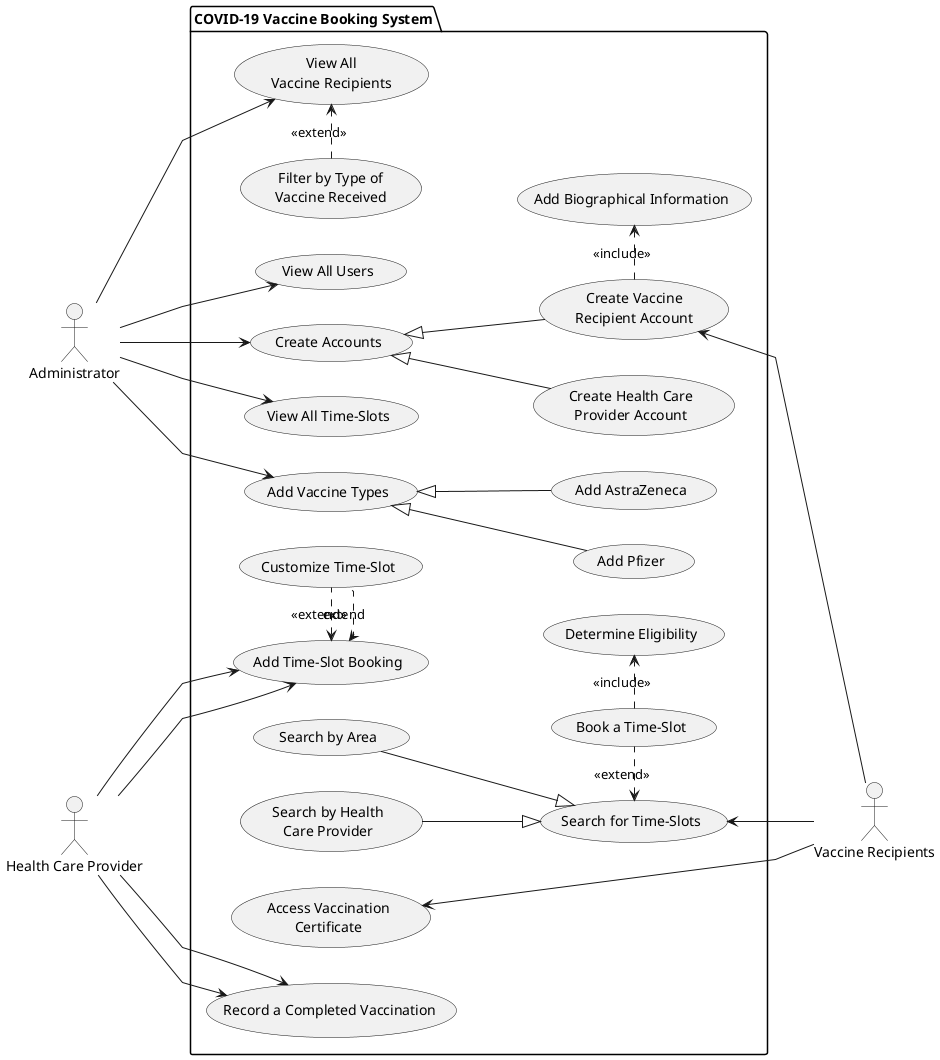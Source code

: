 @startuml
'https://plantuml.com/use-case-diagram

left to right direction

actor :Administrator: as Admin
actor :Vaccine Recipients:  as VR
actor :Health Care Provider: as HCP

skinparam linetype polyline

package "COVID-19 Vaccine Booking System" {
    usecase (Create Accounts) as (CA)
    usecase (Add Vaccine Types) as (AVT)
    usecase (Add AstraZeneca) as (AZ)
    usecase (Add Pfizer) as (Pfizer)
    usecase (View All Users) as (VAU)
    usecase (View All Time-Slots) as (VATS)
    usecase (View All\nVaccine Recipients) as (VAVR)
    usecase (Filter by Type of\nVaccine Received) as (FTVR)
    usecase (Add Biographical Information) as (ABR)
    usecase (Search for Time-Slots) as (STS)
    usecase (Search by Area) as (SA)
    usecase (Search by Health\nCare Provider) as (SHCA)
    usecase (Create Vaccine\nRecipient Account) as (CVRA)
    usecase (Create Health Care\nProvider Account) as (CHRA)
    usecase (Book a Time-Slot) as (BTS)
    usecase (Determine Eligibility) as (DE)
    usecase (Access Vaccination\nCertificate) as (AVC)
    usecase (Add Time-Slot Booking) as (ATS)
    usecase (Record a Completed Vaccination) as (RCV)
    usecase (Customize Time-Slot) as (CTS)
}

Admin --> (AVT)
Admin --> (VAU)
Admin --> (VATS)
Admin --> (VAVR)
Admin --> (CA)
(STS) <-- VR
(CVRA) <-- VR
(AVC) <-- VR
HCP --> (ATS)
HCP --> (RCV)
'(BTS) <-- VR

(AVT) <|-- (AZ)
(AVT) <|-- (Pfizer)
(CA) <|-- (CVRA)
(CA) <|-- (CHRA)
(SA) --|> (STS)
(SHCA) --|> (STS)

(STS) <. (BTS) : <<extend>>
(BTS) .> (DE) : <<include>>
(CVRA) .> (ABR) : <<include>>
(ATS) <. (CTS) : <<extend>>
(FTVR) .> (VAVR) : <<extend>>

(ATS) <. (CTS) : extend
HCP --> (ATS)
HCP --> (RCV)


'note right of (Use)
'A note can also
'be on several lines
'end note

'note "This note is connected\nto several objects." as N2
'(Start) .. N2
'N2 .. (Use)
@enduml